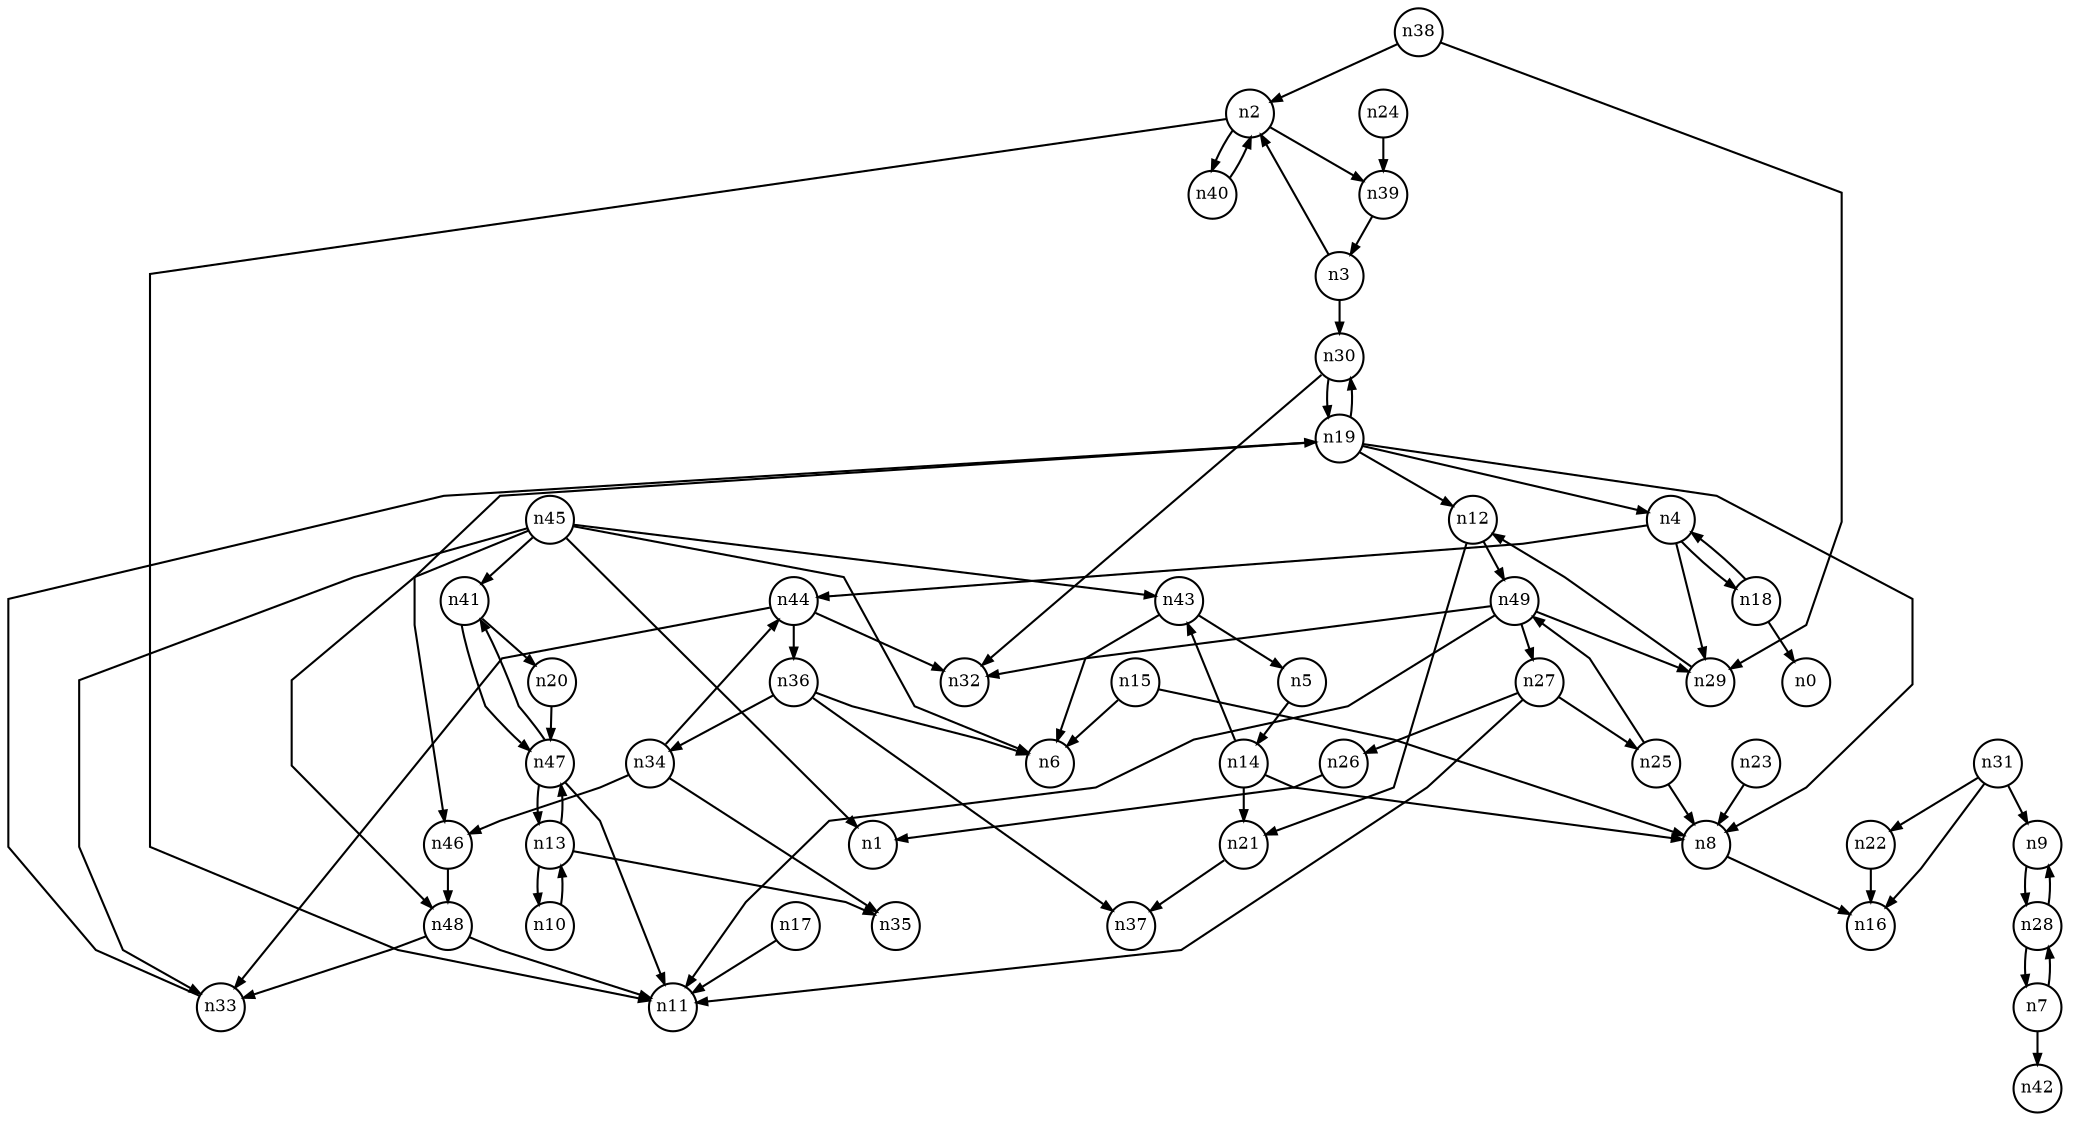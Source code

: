 digraph G{
splines=polyline;
ranksep=0.22;
nodesep=0.22;
nodesize=0.16;
fontsize=8
edge [arrowsize=0.5]
node [fontsize=8 shape=circle width=0.32 fixedsize=shape];

n2 -> n11
n2 -> n39
n2 -> n40
n39 -> n3
n3 -> n2
n3 -> n30
n30 -> n32
n30 -> n19
n29 -> n12
n4 -> n29
n4 -> n44
n4 -> n18
n44 -> n32
n44 -> n33
n44 -> n36
n28 -> n9
n28 -> n7
n7 -> n28
n7 -> n42
n8 -> n16
n21 -> n37
n12 -> n21
n12 -> n49
n10 -> n13
n13 -> n10
n13 -> n35
n13 -> n47
n47 -> n11
n47 -> n41
n47 -> n13
n14 -> n8
n14 -> n21
n14 -> n43
n43 -> n5
n43 -> n6
n15 -> n6
n15 -> n8
n17 -> n11
n18 -> n0
n18 -> n4
n19 -> n4
n19 -> n8
n19 -> n12
n19 -> n30
n19 -> n46
n46 -> n48
n22 -> n16
n23 -> n8
n24 -> n39
n25 -> n8
n25 -> n49
n49 -> n11
n49 -> n27
n49 -> n29
n49 -> n32
n26 -> n1
n27 -> n11
n27 -> n26
n27 -> n25
n9 -> n28
n31 -> n9
n31 -> n16
n31 -> n22
n34 -> n35
n34 -> n44
n34 -> n46
n36 -> n6
n36 -> n34
n36 -> n37
n38 -> n2
n38 -> n29
n40 -> n2
n20 -> n47
n41 -> n20
n41 -> n47
n5 -> n14
n33 -> n19
n45 -> n1
n45 -> n6
n45 -> n33
n45 -> n41
n45 -> n43
n45 -> n48
n48 -> n11
n48 -> n33
}
